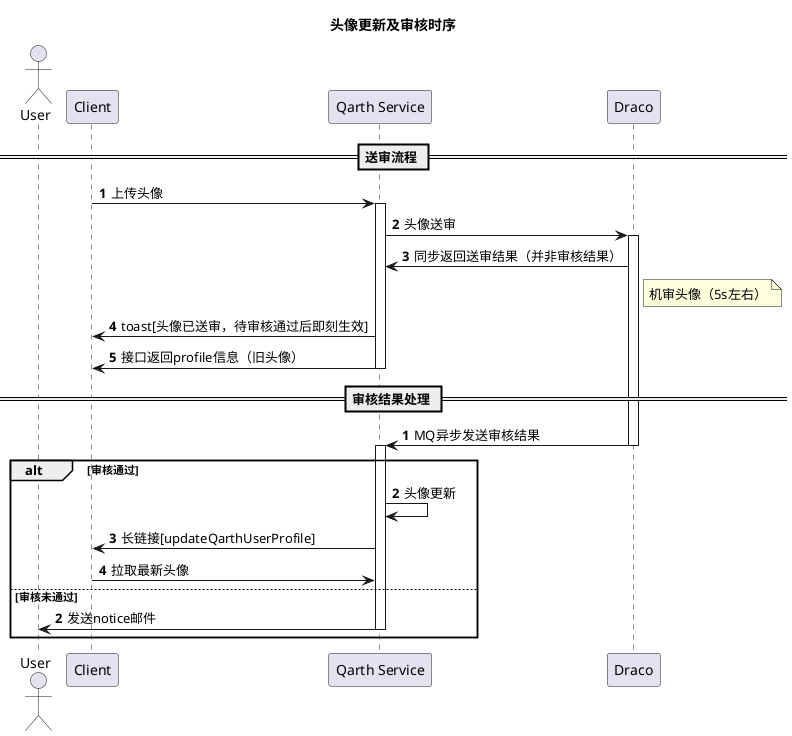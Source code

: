 @startuml
title 头像更新及审核时序

actor User as user

participant Client as client
participant "Qarth Service" as qarth
participant "Draco" as draco

== 送审流程 ==
autonumber
client->qarth:上传头像
activate qarth
qarth->draco:头像送审
activate draco
draco->qarth:同步返回送审结果（并非审核结果）
autonumber stop
note right of draco
机审头像（5s左右）
end note
autonumber 4
qarth->client:toast[头像已送审，待审核通过后即刻生效]
qarth->client:接口返回profile信息（旧头像）
deactivate qarth
== 审核结果处理 ==
autonumber
draco->qarth:MQ异步发送审核结果
deactivate draco
activate qarth
alt 审核通过
qarth->qarth:头像更新
qarth -> client:长链接[updateQarthUserProfile]
client->qarth:拉取最新头像

else 审核未通过
autonumber stop
autonumber 2
qarth->user:发送notice邮件
deactivate qarth
end



@enduml
